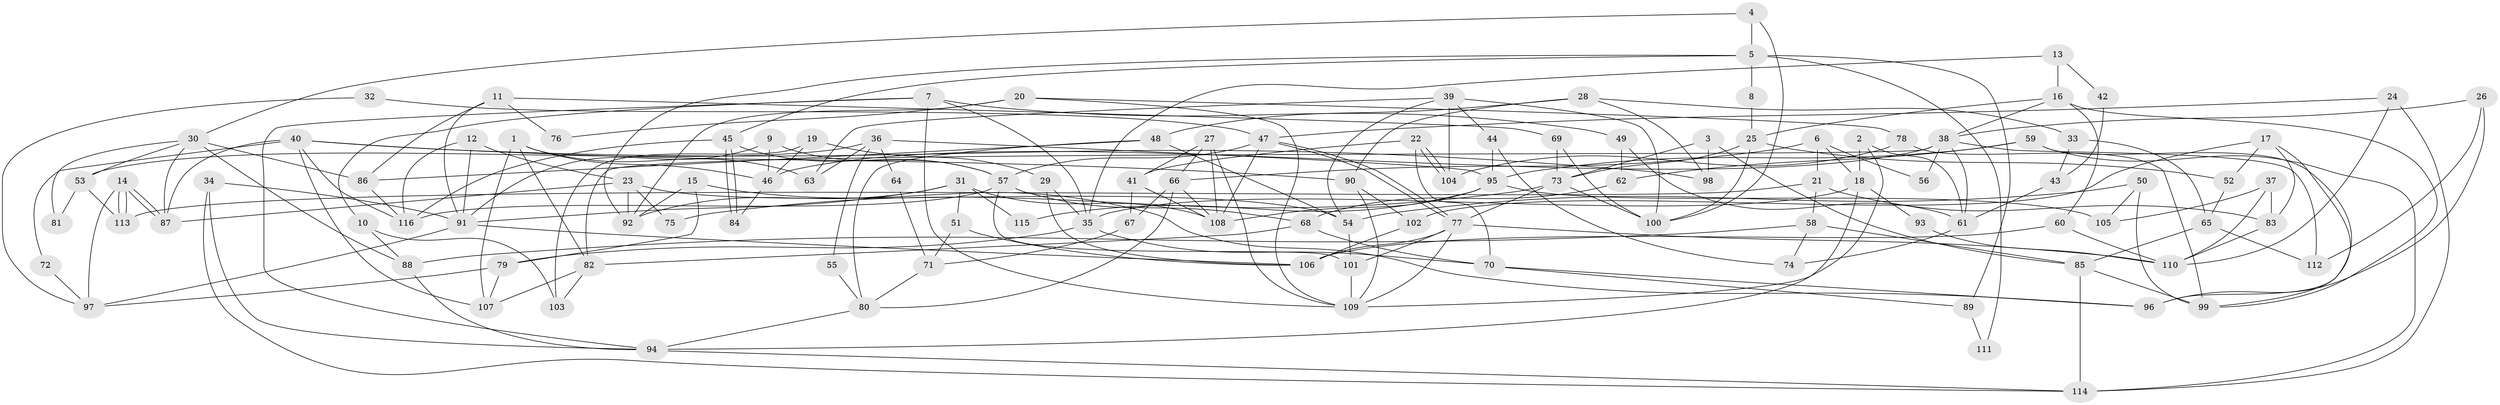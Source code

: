 // Generated by graph-tools (version 1.1) at 2025/11/02/27/25 16:11:21]
// undirected, 116 vertices, 232 edges
graph export_dot {
graph [start="1"]
  node [color=gray90,style=filled];
  1;
  2;
  3;
  4;
  5;
  6;
  7;
  8;
  9;
  10;
  11;
  12;
  13;
  14;
  15;
  16;
  17;
  18;
  19;
  20;
  21;
  22;
  23;
  24;
  25;
  26;
  27;
  28;
  29;
  30;
  31;
  32;
  33;
  34;
  35;
  36;
  37;
  38;
  39;
  40;
  41;
  42;
  43;
  44;
  45;
  46;
  47;
  48;
  49;
  50;
  51;
  52;
  53;
  54;
  55;
  56;
  57;
  58;
  59;
  60;
  61;
  62;
  63;
  64;
  65;
  66;
  67;
  68;
  69;
  70;
  71;
  72;
  73;
  74;
  75;
  76;
  77;
  78;
  79;
  80;
  81;
  82;
  83;
  84;
  85;
  86;
  87;
  88;
  89;
  90;
  91;
  92;
  93;
  94;
  95;
  96;
  97;
  98;
  99;
  100;
  101;
  102;
  103;
  104;
  105;
  106;
  107;
  108;
  109;
  110;
  111;
  112;
  113;
  114;
  115;
  116;
  1 -- 107;
  1 -- 82;
  1 -- 46;
  1 -- 63;
  2 -- 18;
  2 -- 109;
  2 -- 61;
  3 -- 73;
  3 -- 85;
  3 -- 98;
  4 -- 30;
  4 -- 5;
  4 -- 100;
  5 -- 45;
  5 -- 92;
  5 -- 8;
  5 -- 89;
  5 -- 111;
  6 -- 66;
  6 -- 18;
  6 -- 21;
  6 -- 56;
  7 -- 94;
  7 -- 109;
  7 -- 10;
  7 -- 35;
  7 -- 49;
  8 -- 25;
  9 -- 46;
  9 -- 91;
  9 -- 57;
  10 -- 103;
  10 -- 88;
  11 -- 86;
  11 -- 91;
  11 -- 69;
  11 -- 76;
  12 -- 23;
  12 -- 91;
  12 -- 116;
  13 -- 16;
  13 -- 35;
  13 -- 42;
  14 -- 113;
  14 -- 113;
  14 -- 87;
  14 -- 87;
  14 -- 97;
  15 -- 79;
  15 -- 92;
  15 -- 96;
  16 -- 25;
  16 -- 99;
  16 -- 38;
  16 -- 60;
  17 -- 83;
  17 -- 96;
  17 -- 52;
  17 -- 102;
  18 -- 94;
  18 -- 35;
  18 -- 93;
  19 -- 29;
  19 -- 46;
  19 -- 103;
  20 -- 92;
  20 -- 109;
  20 -- 76;
  20 -- 78;
  21 -- 58;
  21 -- 83;
  21 -- 113;
  22 -- 70;
  22 -- 104;
  22 -- 104;
  22 -- 41;
  23 -- 87;
  23 -- 54;
  23 -- 75;
  23 -- 92;
  24 -- 110;
  24 -- 47;
  24 -- 114;
  25 -- 100;
  25 -- 73;
  25 -- 52;
  26 -- 38;
  26 -- 112;
  26 -- 96;
  27 -- 109;
  27 -- 108;
  27 -- 41;
  27 -- 66;
  28 -- 90;
  28 -- 48;
  28 -- 33;
  28 -- 98;
  29 -- 35;
  29 -- 106;
  30 -- 87;
  30 -- 86;
  30 -- 53;
  30 -- 81;
  30 -- 88;
  31 -- 51;
  31 -- 108;
  31 -- 91;
  31 -- 92;
  31 -- 115;
  32 -- 97;
  32 -- 47;
  33 -- 65;
  33 -- 43;
  34 -- 114;
  34 -- 91;
  34 -- 94;
  35 -- 70;
  35 -- 79;
  36 -- 63;
  36 -- 53;
  36 -- 55;
  36 -- 64;
  36 -- 95;
  37 -- 83;
  37 -- 105;
  37 -- 110;
  38 -- 82;
  38 -- 46;
  38 -- 56;
  38 -- 61;
  38 -- 112;
  39 -- 100;
  39 -- 44;
  39 -- 54;
  39 -- 63;
  39 -- 104;
  40 -- 116;
  40 -- 98;
  40 -- 72;
  40 -- 87;
  40 -- 90;
  40 -- 107;
  41 -- 67;
  41 -- 108;
  42 -- 43;
  43 -- 61;
  44 -- 74;
  44 -- 95;
  45 -- 84;
  45 -- 84;
  45 -- 57;
  45 -- 116;
  46 -- 84;
  47 -- 77;
  47 -- 77;
  47 -- 57;
  47 -- 108;
  48 -- 80;
  48 -- 54;
  48 -- 86;
  49 -- 61;
  49 -- 62;
  50 -- 99;
  50 -- 54;
  50 -- 105;
  51 -- 71;
  51 -- 106;
  52 -- 65;
  53 -- 113;
  53 -- 81;
  54 -- 101;
  55 -- 80;
  57 -- 116;
  57 -- 68;
  57 -- 101;
  58 -- 88;
  58 -- 85;
  58 -- 74;
  59 -- 95;
  59 -- 114;
  59 -- 62;
  59 -- 99;
  60 -- 106;
  60 -- 110;
  61 -- 74;
  62 -- 68;
  64 -- 71;
  65 -- 85;
  65 -- 112;
  66 -- 108;
  66 -- 67;
  66 -- 80;
  67 -- 71;
  68 -- 70;
  68 -- 82;
  69 -- 73;
  69 -- 100;
  70 -- 96;
  70 -- 89;
  71 -- 80;
  72 -- 97;
  73 -- 77;
  73 -- 100;
  73 -- 75;
  77 -- 110;
  77 -- 101;
  77 -- 106;
  77 -- 109;
  78 -- 104;
  78 -- 99;
  79 -- 97;
  79 -- 107;
  80 -- 94;
  82 -- 107;
  82 -- 103;
  83 -- 110;
  85 -- 114;
  85 -- 99;
  86 -- 116;
  88 -- 94;
  89 -- 111;
  90 -- 109;
  90 -- 102;
  91 -- 106;
  91 -- 97;
  93 -- 110;
  94 -- 114;
  95 -- 108;
  95 -- 105;
  95 -- 115;
  101 -- 109;
  102 -- 106;
}
